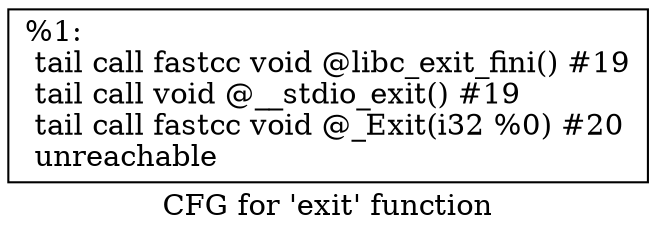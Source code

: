 digraph "CFG for 'exit' function" {
	label="CFG for 'exit' function";

	Node0x1df8930 [shape=record,label="{%1:\l  tail call fastcc void @libc_exit_fini() #19\l  tail call void @__stdio_exit() #19\l  tail call fastcc void @_Exit(i32 %0) #20\l  unreachable\l}"];
}
